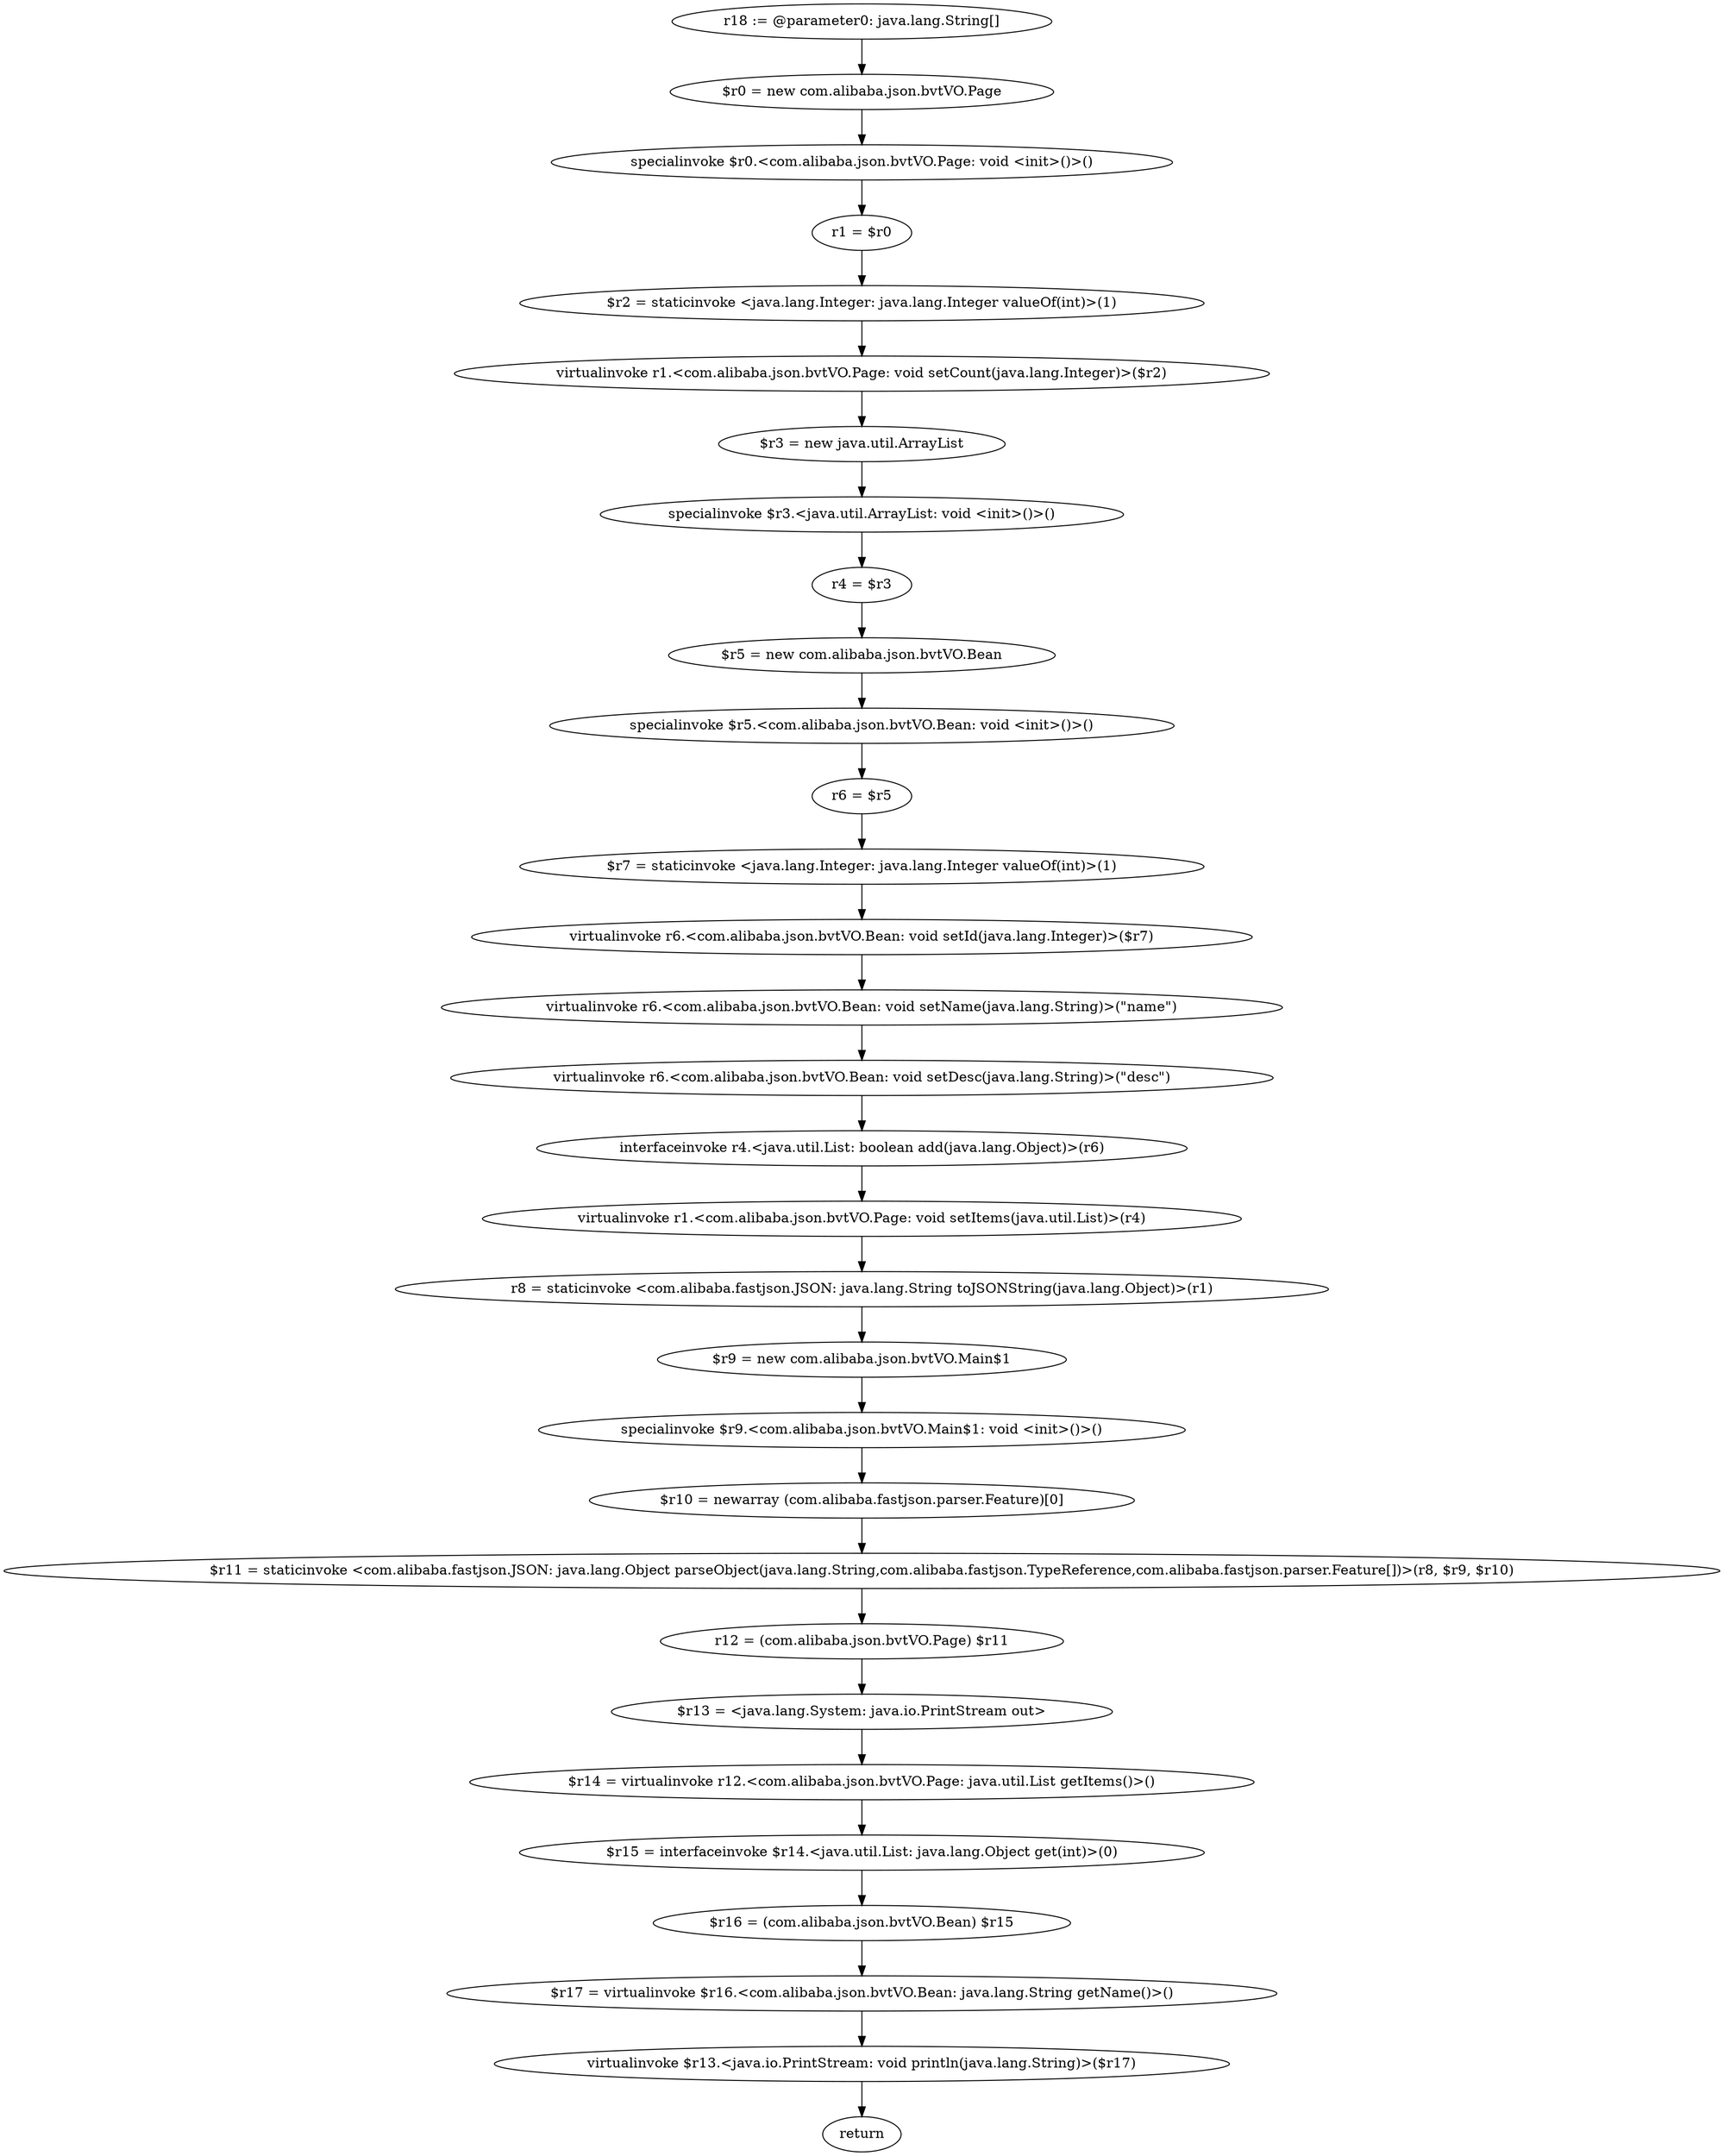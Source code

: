 digraph "unitGraph" {
    "r18 := @parameter0: java.lang.String[]"
    "$r0 = new com.alibaba.json.bvtVO.Page"
    "specialinvoke $r0.<com.alibaba.json.bvtVO.Page: void <init>()>()"
    "r1 = $r0"
    "$r2 = staticinvoke <java.lang.Integer: java.lang.Integer valueOf(int)>(1)"
    "virtualinvoke r1.<com.alibaba.json.bvtVO.Page: void setCount(java.lang.Integer)>($r2)"
    "$r3 = new java.util.ArrayList"
    "specialinvoke $r3.<java.util.ArrayList: void <init>()>()"
    "r4 = $r3"
    "$r5 = new com.alibaba.json.bvtVO.Bean"
    "specialinvoke $r5.<com.alibaba.json.bvtVO.Bean: void <init>()>()"
    "r6 = $r5"
    "$r7 = staticinvoke <java.lang.Integer: java.lang.Integer valueOf(int)>(1)"
    "virtualinvoke r6.<com.alibaba.json.bvtVO.Bean: void setId(java.lang.Integer)>($r7)"
    "virtualinvoke r6.<com.alibaba.json.bvtVO.Bean: void setName(java.lang.String)>(\"name\")"
    "virtualinvoke r6.<com.alibaba.json.bvtVO.Bean: void setDesc(java.lang.String)>(\"desc\")"
    "interfaceinvoke r4.<java.util.List: boolean add(java.lang.Object)>(r6)"
    "virtualinvoke r1.<com.alibaba.json.bvtVO.Page: void setItems(java.util.List)>(r4)"
    "r8 = staticinvoke <com.alibaba.fastjson.JSON: java.lang.String toJSONString(java.lang.Object)>(r1)"
    "$r9 = new com.alibaba.json.bvtVO.Main$1"
    "specialinvoke $r9.<com.alibaba.json.bvtVO.Main$1: void <init>()>()"
    "$r10 = newarray (com.alibaba.fastjson.parser.Feature)[0]"
    "$r11 = staticinvoke <com.alibaba.fastjson.JSON: java.lang.Object parseObject(java.lang.String,com.alibaba.fastjson.TypeReference,com.alibaba.fastjson.parser.Feature[])>(r8, $r9, $r10)"
    "r12 = (com.alibaba.json.bvtVO.Page) $r11"
    "$r13 = <java.lang.System: java.io.PrintStream out>"
    "$r14 = virtualinvoke r12.<com.alibaba.json.bvtVO.Page: java.util.List getItems()>()"
    "$r15 = interfaceinvoke $r14.<java.util.List: java.lang.Object get(int)>(0)"
    "$r16 = (com.alibaba.json.bvtVO.Bean) $r15"
    "$r17 = virtualinvoke $r16.<com.alibaba.json.bvtVO.Bean: java.lang.String getName()>()"
    "virtualinvoke $r13.<java.io.PrintStream: void println(java.lang.String)>($r17)"
    "return"
    "r18 := @parameter0: java.lang.String[]"->"$r0 = new com.alibaba.json.bvtVO.Page";
    "$r0 = new com.alibaba.json.bvtVO.Page"->"specialinvoke $r0.<com.alibaba.json.bvtVO.Page: void <init>()>()";
    "specialinvoke $r0.<com.alibaba.json.bvtVO.Page: void <init>()>()"->"r1 = $r0";
    "r1 = $r0"->"$r2 = staticinvoke <java.lang.Integer: java.lang.Integer valueOf(int)>(1)";
    "$r2 = staticinvoke <java.lang.Integer: java.lang.Integer valueOf(int)>(1)"->"virtualinvoke r1.<com.alibaba.json.bvtVO.Page: void setCount(java.lang.Integer)>($r2)";
    "virtualinvoke r1.<com.alibaba.json.bvtVO.Page: void setCount(java.lang.Integer)>($r2)"->"$r3 = new java.util.ArrayList";
    "$r3 = new java.util.ArrayList"->"specialinvoke $r3.<java.util.ArrayList: void <init>()>()";
    "specialinvoke $r3.<java.util.ArrayList: void <init>()>()"->"r4 = $r3";
    "r4 = $r3"->"$r5 = new com.alibaba.json.bvtVO.Bean";
    "$r5 = new com.alibaba.json.bvtVO.Bean"->"specialinvoke $r5.<com.alibaba.json.bvtVO.Bean: void <init>()>()";
    "specialinvoke $r5.<com.alibaba.json.bvtVO.Bean: void <init>()>()"->"r6 = $r5";
    "r6 = $r5"->"$r7 = staticinvoke <java.lang.Integer: java.lang.Integer valueOf(int)>(1)";
    "$r7 = staticinvoke <java.lang.Integer: java.lang.Integer valueOf(int)>(1)"->"virtualinvoke r6.<com.alibaba.json.bvtVO.Bean: void setId(java.lang.Integer)>($r7)";
    "virtualinvoke r6.<com.alibaba.json.bvtVO.Bean: void setId(java.lang.Integer)>($r7)"->"virtualinvoke r6.<com.alibaba.json.bvtVO.Bean: void setName(java.lang.String)>(\"name\")";
    "virtualinvoke r6.<com.alibaba.json.bvtVO.Bean: void setName(java.lang.String)>(\"name\")"->"virtualinvoke r6.<com.alibaba.json.bvtVO.Bean: void setDesc(java.lang.String)>(\"desc\")";
    "virtualinvoke r6.<com.alibaba.json.bvtVO.Bean: void setDesc(java.lang.String)>(\"desc\")"->"interfaceinvoke r4.<java.util.List: boolean add(java.lang.Object)>(r6)";
    "interfaceinvoke r4.<java.util.List: boolean add(java.lang.Object)>(r6)"->"virtualinvoke r1.<com.alibaba.json.bvtVO.Page: void setItems(java.util.List)>(r4)";
    "virtualinvoke r1.<com.alibaba.json.bvtVO.Page: void setItems(java.util.List)>(r4)"->"r8 = staticinvoke <com.alibaba.fastjson.JSON: java.lang.String toJSONString(java.lang.Object)>(r1)";
    "r8 = staticinvoke <com.alibaba.fastjson.JSON: java.lang.String toJSONString(java.lang.Object)>(r1)"->"$r9 = new com.alibaba.json.bvtVO.Main$1";
    "$r9 = new com.alibaba.json.bvtVO.Main$1"->"specialinvoke $r9.<com.alibaba.json.bvtVO.Main$1: void <init>()>()";
    "specialinvoke $r9.<com.alibaba.json.bvtVO.Main$1: void <init>()>()"->"$r10 = newarray (com.alibaba.fastjson.parser.Feature)[0]";
    "$r10 = newarray (com.alibaba.fastjson.parser.Feature)[0]"->"$r11 = staticinvoke <com.alibaba.fastjson.JSON: java.lang.Object parseObject(java.lang.String,com.alibaba.fastjson.TypeReference,com.alibaba.fastjson.parser.Feature[])>(r8, $r9, $r10)";
    "$r11 = staticinvoke <com.alibaba.fastjson.JSON: java.lang.Object parseObject(java.lang.String,com.alibaba.fastjson.TypeReference,com.alibaba.fastjson.parser.Feature[])>(r8, $r9, $r10)"->"r12 = (com.alibaba.json.bvtVO.Page) $r11";
    "r12 = (com.alibaba.json.bvtVO.Page) $r11"->"$r13 = <java.lang.System: java.io.PrintStream out>";
    "$r13 = <java.lang.System: java.io.PrintStream out>"->"$r14 = virtualinvoke r12.<com.alibaba.json.bvtVO.Page: java.util.List getItems()>()";
    "$r14 = virtualinvoke r12.<com.alibaba.json.bvtVO.Page: java.util.List getItems()>()"->"$r15 = interfaceinvoke $r14.<java.util.List: java.lang.Object get(int)>(0)";
    "$r15 = interfaceinvoke $r14.<java.util.List: java.lang.Object get(int)>(0)"->"$r16 = (com.alibaba.json.bvtVO.Bean) $r15";
    "$r16 = (com.alibaba.json.bvtVO.Bean) $r15"->"$r17 = virtualinvoke $r16.<com.alibaba.json.bvtVO.Bean: java.lang.String getName()>()";
    "$r17 = virtualinvoke $r16.<com.alibaba.json.bvtVO.Bean: java.lang.String getName()>()"->"virtualinvoke $r13.<java.io.PrintStream: void println(java.lang.String)>($r17)";
    "virtualinvoke $r13.<java.io.PrintStream: void println(java.lang.String)>($r17)"->"return";
}
